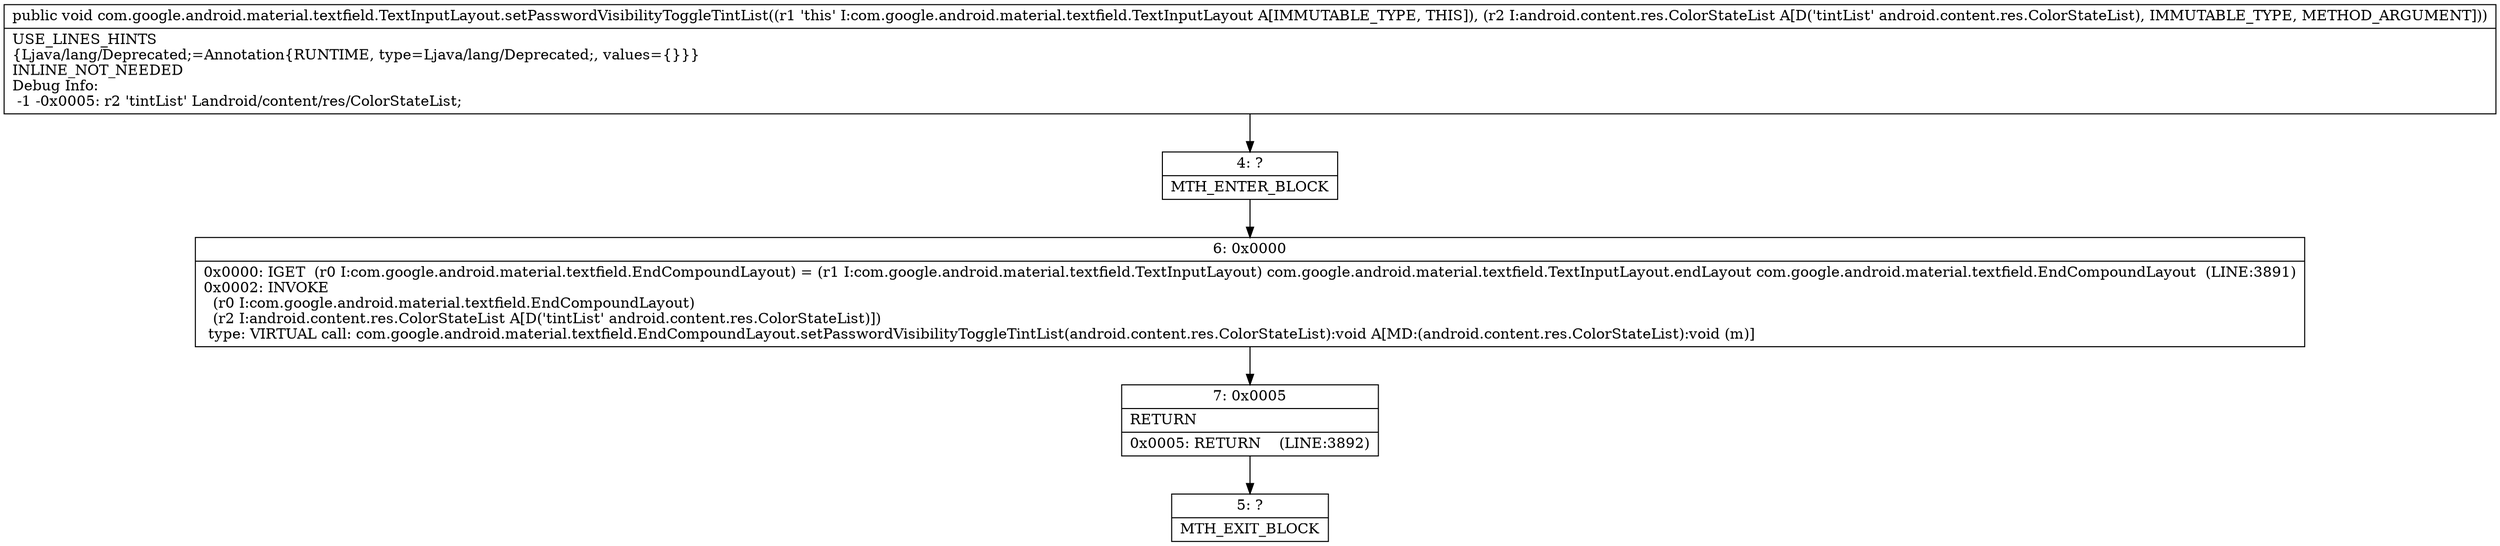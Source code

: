 digraph "CFG forcom.google.android.material.textfield.TextInputLayout.setPasswordVisibilityToggleTintList(Landroid\/content\/res\/ColorStateList;)V" {
Node_4 [shape=record,label="{4\:\ ?|MTH_ENTER_BLOCK\l}"];
Node_6 [shape=record,label="{6\:\ 0x0000|0x0000: IGET  (r0 I:com.google.android.material.textfield.EndCompoundLayout) = (r1 I:com.google.android.material.textfield.TextInputLayout) com.google.android.material.textfield.TextInputLayout.endLayout com.google.android.material.textfield.EndCompoundLayout  (LINE:3891)\l0x0002: INVOKE  \l  (r0 I:com.google.android.material.textfield.EndCompoundLayout)\l  (r2 I:android.content.res.ColorStateList A[D('tintList' android.content.res.ColorStateList)])\l type: VIRTUAL call: com.google.android.material.textfield.EndCompoundLayout.setPasswordVisibilityToggleTintList(android.content.res.ColorStateList):void A[MD:(android.content.res.ColorStateList):void (m)]\l}"];
Node_7 [shape=record,label="{7\:\ 0x0005|RETURN\l|0x0005: RETURN    (LINE:3892)\l}"];
Node_5 [shape=record,label="{5\:\ ?|MTH_EXIT_BLOCK\l}"];
MethodNode[shape=record,label="{public void com.google.android.material.textfield.TextInputLayout.setPasswordVisibilityToggleTintList((r1 'this' I:com.google.android.material.textfield.TextInputLayout A[IMMUTABLE_TYPE, THIS]), (r2 I:android.content.res.ColorStateList A[D('tintList' android.content.res.ColorStateList), IMMUTABLE_TYPE, METHOD_ARGUMENT]))  | USE_LINES_HINTS\l\{Ljava\/lang\/Deprecated;=Annotation\{RUNTIME, type=Ljava\/lang\/Deprecated;, values=\{\}\}\}\lINLINE_NOT_NEEDED\lDebug Info:\l  \-1 \-0x0005: r2 'tintList' Landroid\/content\/res\/ColorStateList;\l}"];
MethodNode -> Node_4;Node_4 -> Node_6;
Node_6 -> Node_7;
Node_7 -> Node_5;
}

